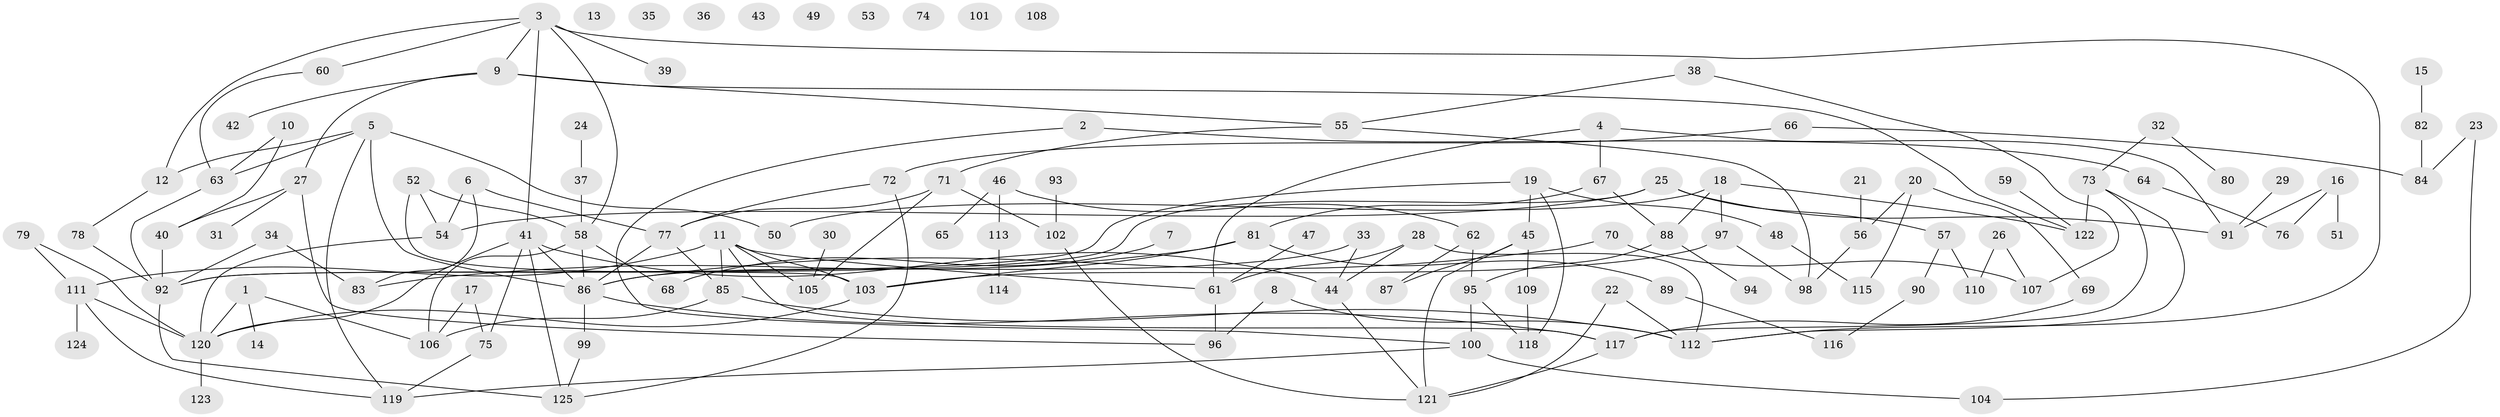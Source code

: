 // Generated by graph-tools (version 1.1) at 2025/13/03/09/25 04:13:00]
// undirected, 125 vertices, 170 edges
graph export_dot {
graph [start="1"]
  node [color=gray90,style=filled];
  1;
  2;
  3;
  4;
  5;
  6;
  7;
  8;
  9;
  10;
  11;
  12;
  13;
  14;
  15;
  16;
  17;
  18;
  19;
  20;
  21;
  22;
  23;
  24;
  25;
  26;
  27;
  28;
  29;
  30;
  31;
  32;
  33;
  34;
  35;
  36;
  37;
  38;
  39;
  40;
  41;
  42;
  43;
  44;
  45;
  46;
  47;
  48;
  49;
  50;
  51;
  52;
  53;
  54;
  55;
  56;
  57;
  58;
  59;
  60;
  61;
  62;
  63;
  64;
  65;
  66;
  67;
  68;
  69;
  70;
  71;
  72;
  73;
  74;
  75;
  76;
  77;
  78;
  79;
  80;
  81;
  82;
  83;
  84;
  85;
  86;
  87;
  88;
  89;
  90;
  91;
  92;
  93;
  94;
  95;
  96;
  97;
  98;
  99;
  100;
  101;
  102;
  103;
  104;
  105;
  106;
  107;
  108;
  109;
  110;
  111;
  112;
  113;
  114;
  115;
  116;
  117;
  118;
  119;
  120;
  121;
  122;
  123;
  124;
  125;
  1 -- 14;
  1 -- 106;
  1 -- 120;
  2 -- 64;
  2 -- 100;
  3 -- 9;
  3 -- 12;
  3 -- 39;
  3 -- 41;
  3 -- 58;
  3 -- 60;
  3 -- 112;
  4 -- 61;
  4 -- 67;
  4 -- 91;
  5 -- 12;
  5 -- 50;
  5 -- 63;
  5 -- 86;
  5 -- 119;
  6 -- 54;
  6 -- 77;
  6 -- 83;
  7 -- 68;
  8 -- 96;
  8 -- 112;
  9 -- 27;
  9 -- 42;
  9 -- 55;
  9 -- 122;
  10 -- 40;
  10 -- 63;
  11 -- 61;
  11 -- 85;
  11 -- 103;
  11 -- 105;
  11 -- 111;
  11 -- 117;
  12 -- 78;
  15 -- 82;
  16 -- 51;
  16 -- 76;
  16 -- 91;
  17 -- 75;
  17 -- 106;
  18 -- 50;
  18 -- 88;
  18 -- 97;
  18 -- 122;
  19 -- 45;
  19 -- 48;
  19 -- 92;
  19 -- 118;
  20 -- 56;
  20 -- 69;
  20 -- 115;
  21 -- 56;
  22 -- 112;
  22 -- 121;
  23 -- 84;
  23 -- 104;
  24 -- 37;
  25 -- 54;
  25 -- 57;
  25 -- 91;
  25 -- 92;
  26 -- 107;
  26 -- 110;
  27 -- 31;
  27 -- 40;
  27 -- 96;
  28 -- 44;
  28 -- 61;
  28 -- 112;
  29 -- 91;
  30 -- 105;
  32 -- 73;
  32 -- 80;
  33 -- 44;
  33 -- 86;
  34 -- 83;
  34 -- 92;
  37 -- 58;
  38 -- 55;
  38 -- 107;
  40 -- 92;
  41 -- 44;
  41 -- 75;
  41 -- 86;
  41 -- 120;
  41 -- 125;
  44 -- 121;
  45 -- 87;
  45 -- 109;
  45 -- 121;
  46 -- 62;
  46 -- 65;
  46 -- 113;
  47 -- 61;
  48 -- 115;
  52 -- 54;
  52 -- 58;
  52 -- 103;
  54 -- 120;
  55 -- 71;
  55 -- 98;
  56 -- 98;
  57 -- 90;
  57 -- 110;
  58 -- 68;
  58 -- 86;
  58 -- 106;
  59 -- 122;
  60 -- 63;
  61 -- 96;
  62 -- 87;
  62 -- 95;
  63 -- 92;
  64 -- 76;
  66 -- 72;
  66 -- 84;
  67 -- 81;
  67 -- 88;
  69 -- 117;
  70 -- 86;
  70 -- 107;
  71 -- 77;
  71 -- 102;
  71 -- 105;
  72 -- 77;
  72 -- 125;
  73 -- 112;
  73 -- 117;
  73 -- 122;
  75 -- 119;
  77 -- 85;
  77 -- 86;
  78 -- 92;
  79 -- 111;
  79 -- 120;
  81 -- 83;
  81 -- 89;
  81 -- 103;
  82 -- 84;
  85 -- 106;
  85 -- 112;
  86 -- 99;
  86 -- 117;
  88 -- 94;
  88 -- 95;
  89 -- 116;
  90 -- 116;
  92 -- 125;
  93 -- 102;
  95 -- 100;
  95 -- 118;
  97 -- 98;
  97 -- 103;
  99 -- 125;
  100 -- 104;
  100 -- 119;
  102 -- 121;
  103 -- 120;
  109 -- 118;
  111 -- 119;
  111 -- 120;
  111 -- 124;
  113 -- 114;
  117 -- 121;
  120 -- 123;
}
